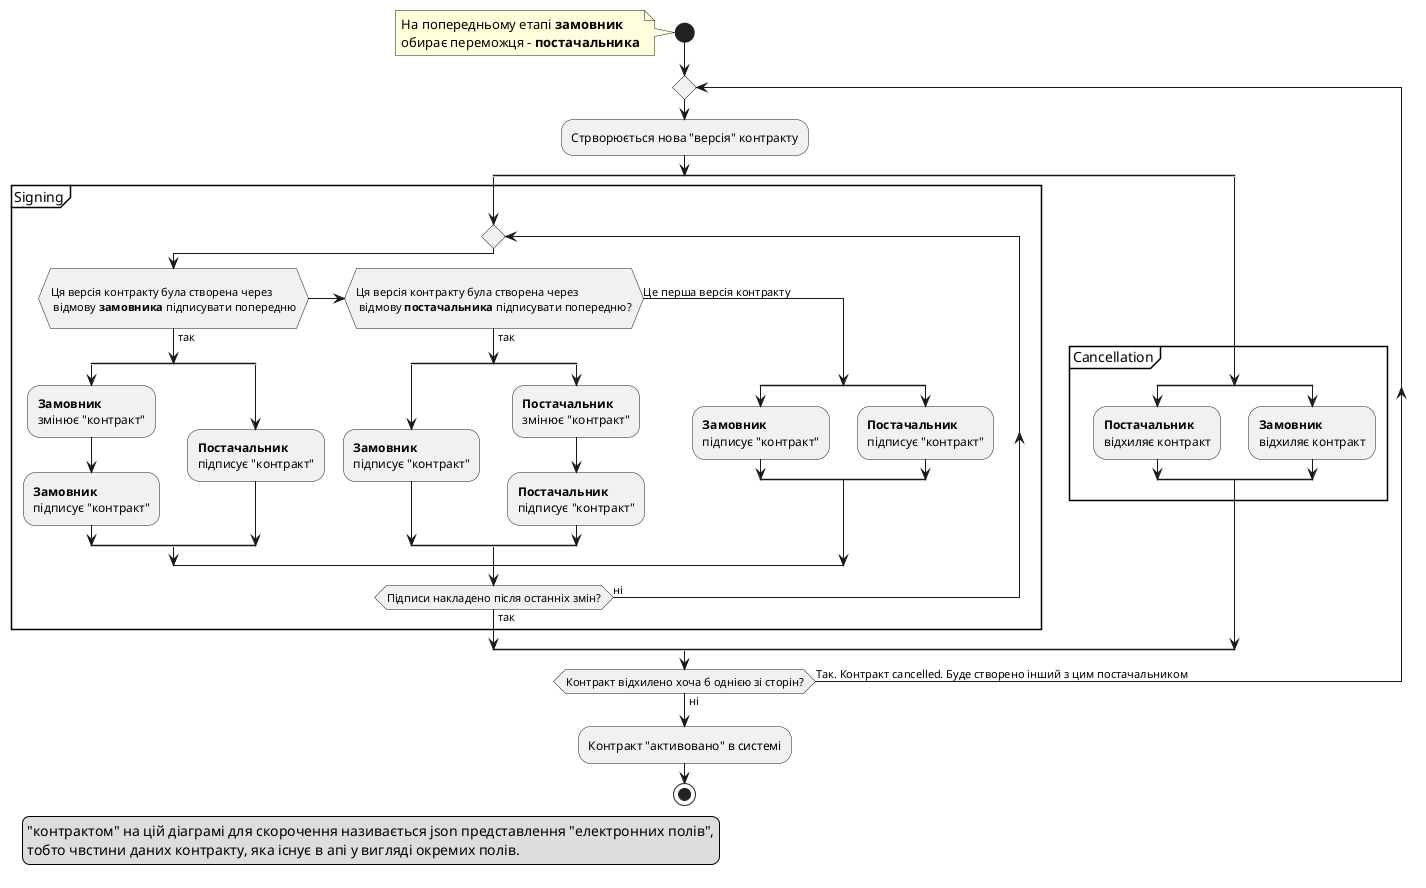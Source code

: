 @startuml
start

note
На попередньому етапі **замовник**
обирає переможця - **постачальника**
endnote

repeat

:Стрворюється нова "версія" контракту;



split
    partition Signing {
        repeat

            if (\nЦя версія контракту була створена через\n відмову **замовника** підписувати попередню\n) then (так)
                split
                    :**Замовник** \nзмінює "контракт";
                    :**Замовник** \nпідписує "контракт";
                split again
                    :**Постачальник** \nпідписує "контракт";
                end split
            elseif (\nЦя версія контракту була створена через\n відмову **постачальника** підписувати попередню?\n) then (так)
                split
                    :**Замовник** \nпідписує "контракт";
                split again
                    :**Постачальник** \nзмінює "контракт";
                    :**Постачальник** \nпідписує "контракт";
                end split
            else (Це перша версія контракту)
                 split
                    :**Замовник** \nпідписує "контракт";
                split again
                    :**Постачальник** \nпідписує "контракт";
                end split
            endif

        repeat while (Підписи накладено після останніх змін?) is (ні) not (так);
    }
split again
    partition Cancellation {
        split
        :**Постачальник** \nвідхиляє контракт;
        split again
        :**Замовник** \nвідхиляє контракт;
        end split
    }
end split




repeat while (Контракт відхилено хоча б однією зі сторін?) is (Так. Контракт cancelled. Буде створено інший з цим постачальником) not (ні);


:Контракт "активовано" в системі;
stop



legend left
  "контрактом" на цій діаграмі для скорочення називається json представлення "електронних полів",
  тобто чвстини даних контракту, яка існує в апі у вигляді окремих полів.
endlegend



@enduml